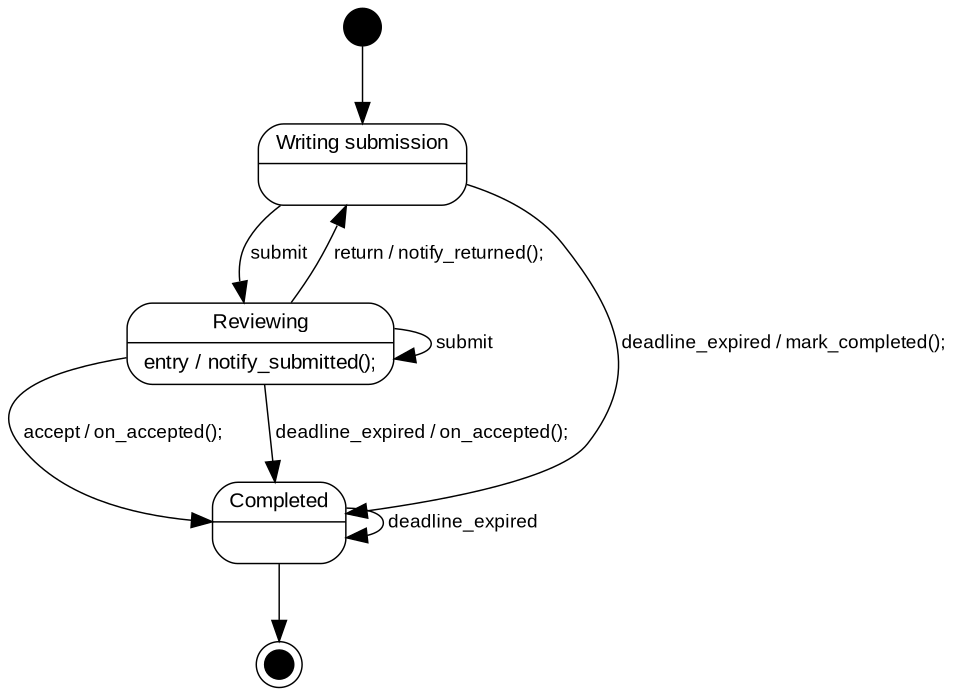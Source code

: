 digraph statechart {
	graph [bb="0,0,453.97,328",
		rankdir=TB
	];
	node [fontname=Arial,
		fontsize=10,
		label="\N",
		penwidth=0.7,
		shape=Mrecord
	];
	edge [dir=forward,
		fontname=Arial,
		fontsize=9,
		penwidth=0.7
	];
	writing_submission	 [height=0.54167,
		label="{Writing submission|}",
		pos="169.97,252",
		width=1.3889];
	reviewing	 [height=0.54167,
		label="{Reviewing|entry / notify_submitted();}",
		pos="119.97,166",
		width=1.7778];
	writing_submission -> reviewing	 [label=" submit  ",
		lp="129.97,209",
		pos="e,111.55,185.33 129.56,232.82 122.5,227.77 116.11,221.54 111.97,214 108.84,208.28 108.39,201.64 109.27,195.17"];
	completed	 [height=0.54167,
		label="{Completed|}",
		pos="129.97,80",
		width=0.86806];
	writing_submission -> completed	 [label=" deadline_expired / mark_completed();  ",
		lp="372.47,166",
		pos="e,161.56,84.441 220.08,242.16 236.76,236.74 253.88,228.02 264.97,214 291.64,180.27 303.41,151.91 276.97,118 264.09,101.47 210.34,\
91.188 171.56,85.776"];
	"00bd8bda-a4d6-469d-8681-85b6d895cf5c"	 [color=black,
		fillcolor=black,
		fixedsize=true,
		height=0.25,
		label="",
		pos="169.97,319",
		shape=circle,
		style=filled,
		width=0.25];
	"00bd8bda-a4d6-469d-8681-85b6d895cf5c" -> writing_submission	 [pos="e,169.97,271.24 169.97,309.77 169.97,302.54 169.97,291.6 169.97,281.24"];
	reviewing -> writing_submission	 [label=" return / notify_returned();  ",
		lp="207.47,209",
		pos="e,162.47,232.69 135.01,185.29 139.45,191.09 144.14,197.65 147.97,204 151.66,210.12 155.18,216.95 158.27,223.47"];
	reviewing -> reviewing	 [label=" submit  ",
		lp="219.97,166",
		pos="e,184.26,158.71 184.26,173.29 194.76,172.24 201.97,169.81 201.97,166 201.97,163.56 199.01,161.68 194.12,160.38"];
	reviewing -> completed	 [label=" accept / on_accepted();  ",
		lp="56.471,123",
		pos="e,98.449,80.52 55.895,159.13 20.726,153.21 -12.517,141.42 4.9715,118 24.029,92.484 59.904,83.84 88.35,81.229"];
	reviewing -> completed	 [label=" deadline_expired / on_accepted();  ",
		lp="199.47,123",
		pos="e,127.81,99.191 122.14,146.77 123.44,135.88 125.11,121.79 126.58,109.46"];
	completed -> completed	 [label=" deadline_expired  ",
		lp="218.47,80",
		pos="e,161.55,72.882 161.55,87.118 171.31,86.974 178.97,84.602 178.97,80 178.97,77.196 176.13,75.22 171.69,74.071"];
	"41d0a329-d3fd-4a0f-8813-98f72a8bd4bc"	 [color=black,
		fillcolor=black,
		fixedsize=true,
		height=0.20,
		label="",
		pos="129.97,11",
		shape=doublecircle,
		style=filled,
		width=0.20];
	completed -> "41d0a329-d3fd-4a0f-8813-98f72a8bd4bc"	 [pos="e,129.97,22.176 129.97,60.692 129.97,51.877 129.97,41.283 129.97,32.23"];
}
